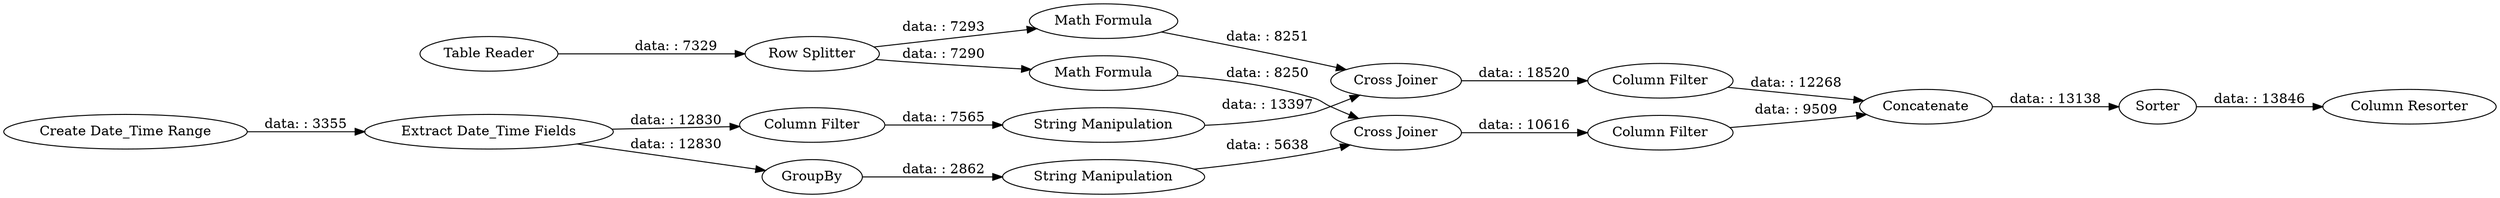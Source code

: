 digraph {
	"6959635660125341852_2" [label="Create Date_Time Range"]
	"6959635660125341852_9" [label="Math Formula"]
	"6959635660125341852_13" [label=Sorter]
	"6959635660125341852_5" [label="String Manipulation"]
	"6959635660125341852_4" [label=GroupBy]
	"6959635660125341852_8" [label="Row Splitter"]
	"6959635660125341852_10" [label="Math Formula"]
	"6959635660125341852_7" [label="String Manipulation"]
	"6959635660125341852_14" [label="Column Filter"]
	"6959635660125341852_3" [label="Extract Date_Time Fields"]
	"6959635660125341852_17" [label="Column Resorter"]
	"6959635660125341852_16" [label=Concatenate]
	"6959635660125341852_15" [label="Column Filter"]
	"6959635660125341852_6" [label="Column Filter"]
	"6959635660125341852_12" [label="Cross Joiner"]
	"6959635660125341852_1" [label="Table Reader"]
	"6959635660125341852_11" [label="Cross Joiner"]
	"6959635660125341852_4" -> "6959635660125341852_5" [label="data: : 2862"]
	"6959635660125341852_14" -> "6959635660125341852_16" [label="data: : 12268"]
	"6959635660125341852_8" -> "6959635660125341852_9" [label="data: : 7293"]
	"6959635660125341852_2" -> "6959635660125341852_3" [label="data: : 3355"]
	"6959635660125341852_6" -> "6959635660125341852_7" [label="data: : 7565"]
	"6959635660125341852_5" -> "6959635660125341852_11" [label="data: : 5638"]
	"6959635660125341852_10" -> "6959635660125341852_11" [label="data: : 8250"]
	"6959635660125341852_1" -> "6959635660125341852_8" [label="data: : 7329"]
	"6959635660125341852_15" -> "6959635660125341852_16" [label="data: : 9509"]
	"6959635660125341852_3" -> "6959635660125341852_4" [label="data: : 12830"]
	"6959635660125341852_9" -> "6959635660125341852_12" [label="data: : 8251"]
	"6959635660125341852_16" -> "6959635660125341852_13" [label="data: : 13138"]
	"6959635660125341852_7" -> "6959635660125341852_12" [label="data: : 13397"]
	"6959635660125341852_3" -> "6959635660125341852_6" [label="data: : 12830"]
	"6959635660125341852_12" -> "6959635660125341852_14" [label="data: : 18520"]
	"6959635660125341852_11" -> "6959635660125341852_15" [label="data: : 10616"]
	"6959635660125341852_8" -> "6959635660125341852_10" [label="data: : 7290"]
	"6959635660125341852_13" -> "6959635660125341852_17" [label="data: : 13846"]
	rankdir=LR
}
